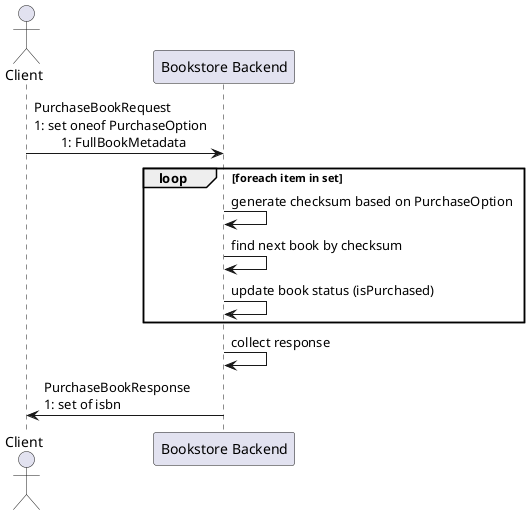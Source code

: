 @startuml
'https://plantuml.com/sequence-diagram

actor Client as C
participant "Bookstore Backend" as BSBE

C -> BSBE: PurchaseBookRequest \n1: set oneof PurchaseOption\n\t1: FullBookMetadata
    loop foreach item in set
        BSBE -> BSBE: generate checksum based on PurchaseOption
        BSBE -> BSBE: find next book by checksum
        BSBE -> BSBE: update book status (isPurchased)
    end
BSBE -> BSBE: collect response
BSBE -> C: PurchaseBookResponse \n1: set of isbn
@enduml